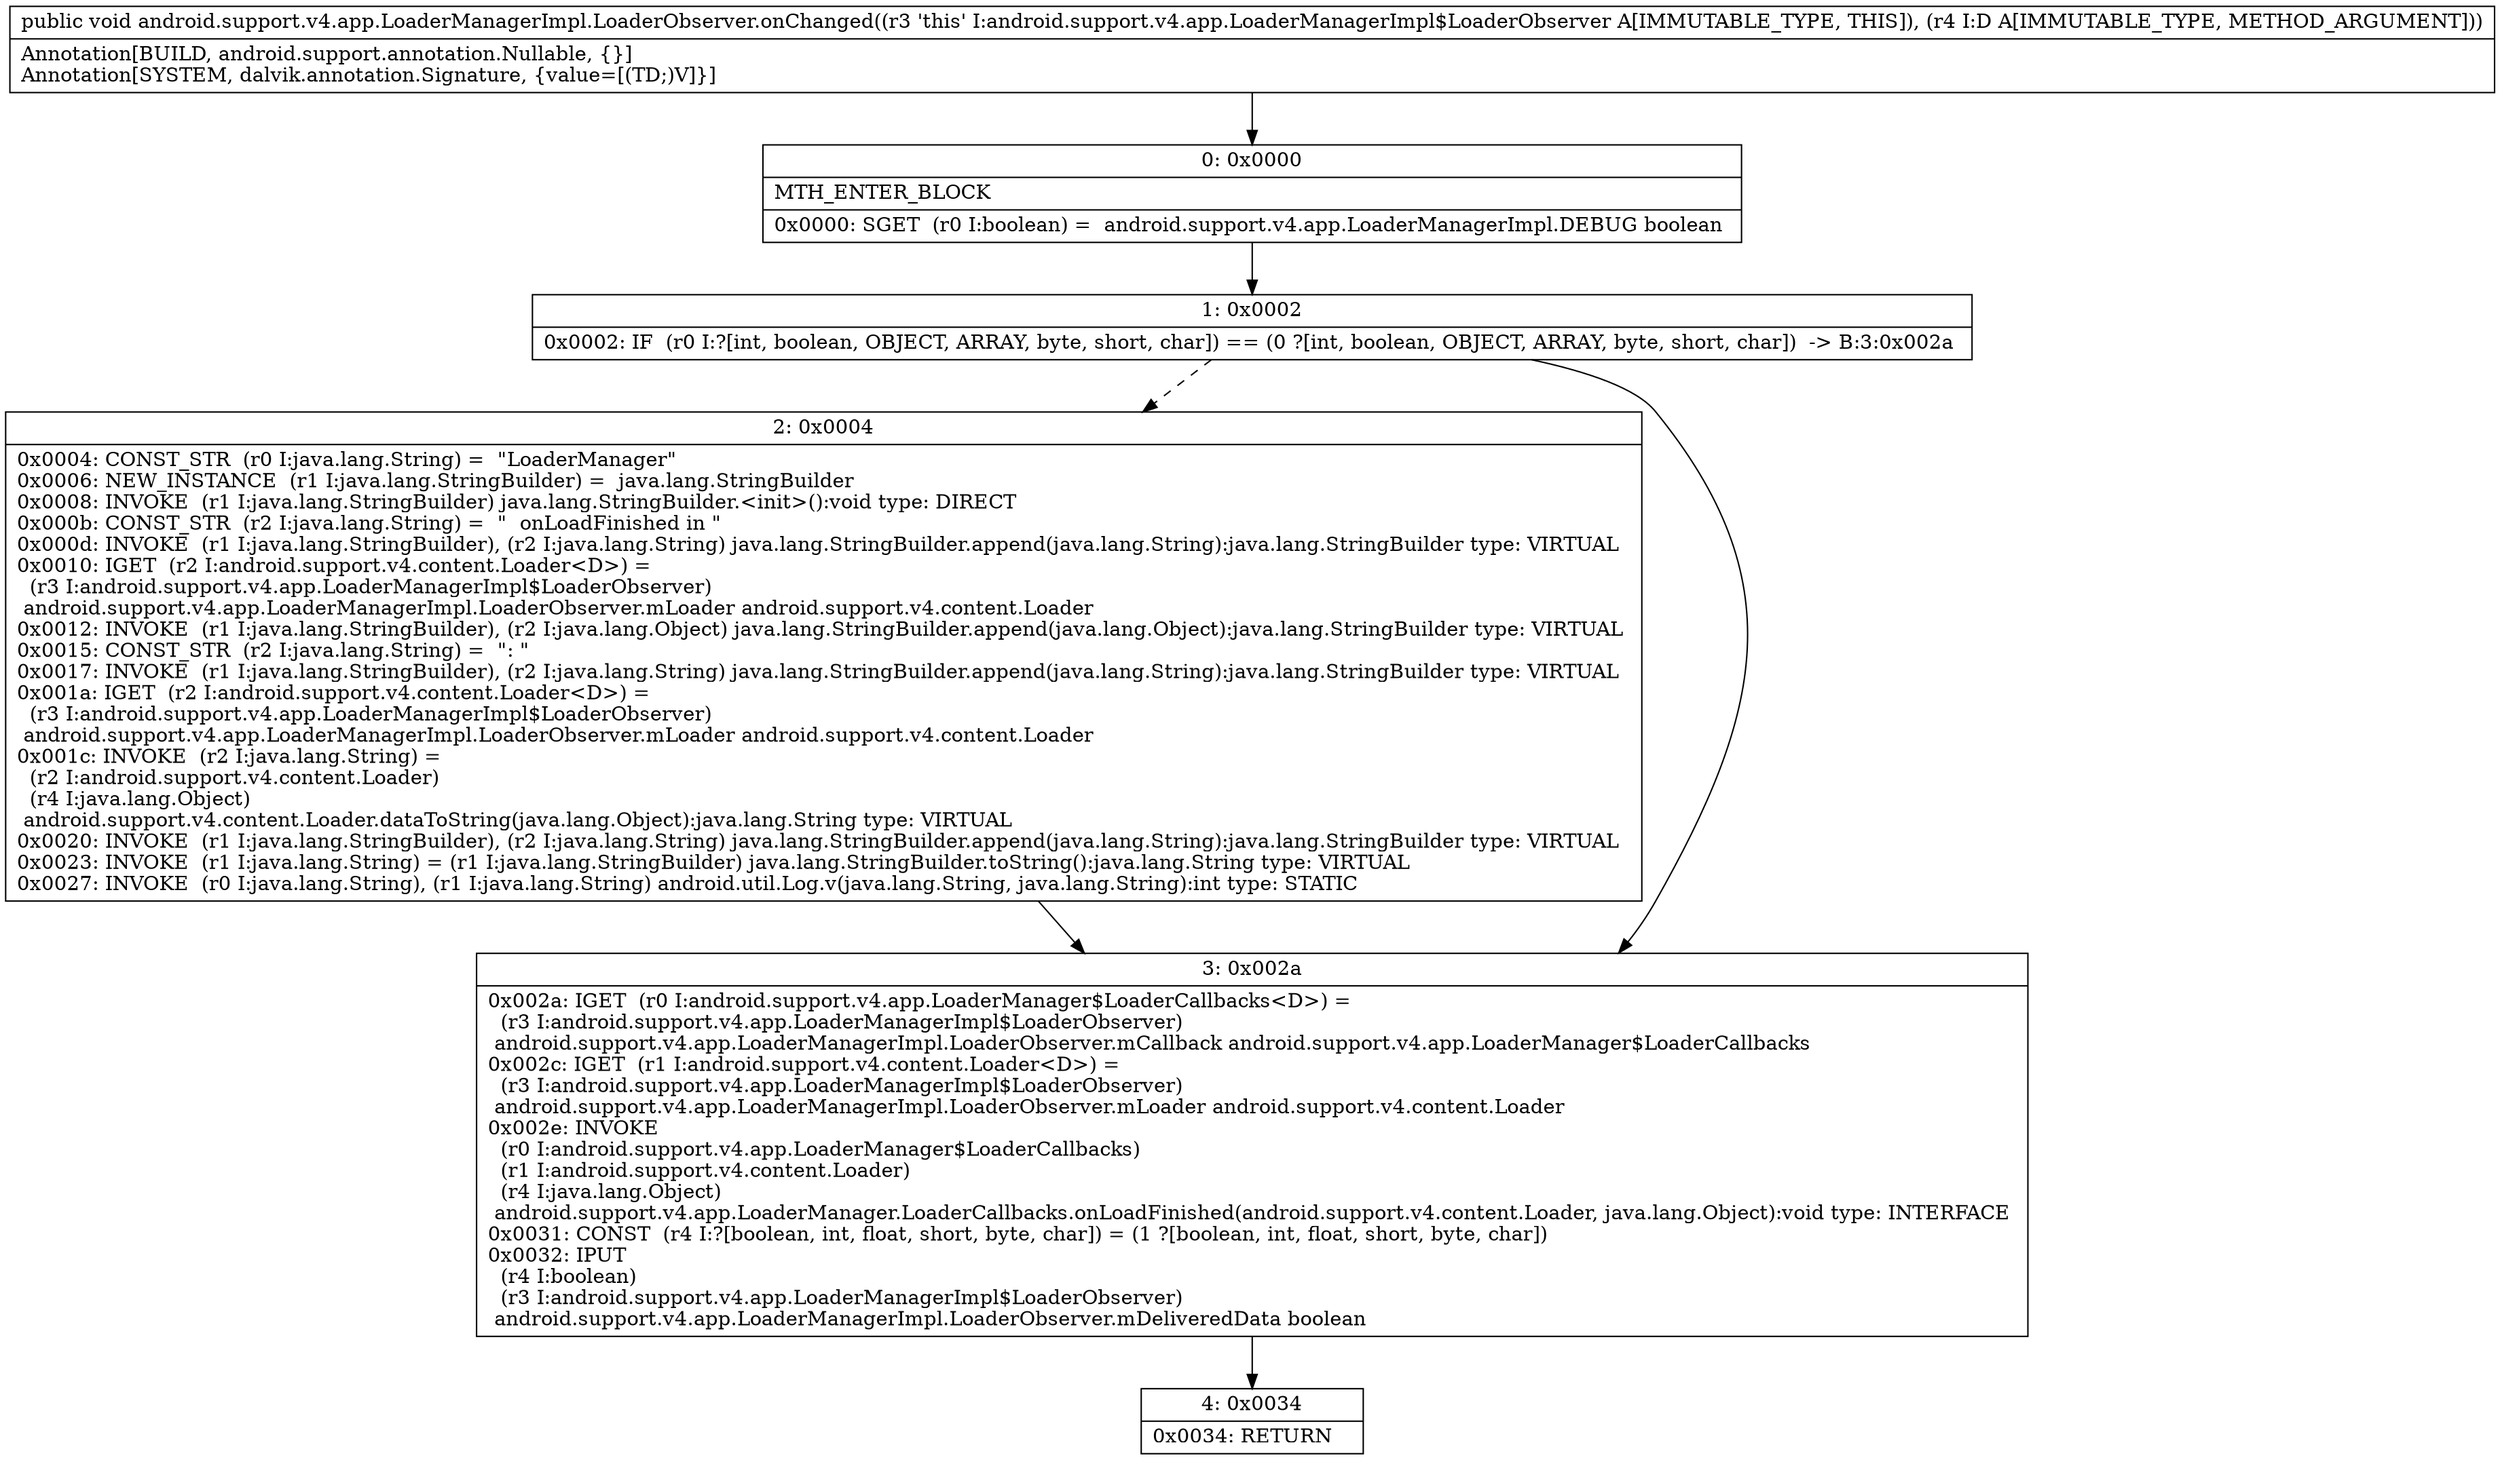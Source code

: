 digraph "CFG forandroid.support.v4.app.LoaderManagerImpl.LoaderObserver.onChanged(Ljava\/lang\/Object;)V" {
Node_0 [shape=record,label="{0\:\ 0x0000|MTH_ENTER_BLOCK\l|0x0000: SGET  (r0 I:boolean) =  android.support.v4.app.LoaderManagerImpl.DEBUG boolean \l}"];
Node_1 [shape=record,label="{1\:\ 0x0002|0x0002: IF  (r0 I:?[int, boolean, OBJECT, ARRAY, byte, short, char]) == (0 ?[int, boolean, OBJECT, ARRAY, byte, short, char])  \-\> B:3:0x002a \l}"];
Node_2 [shape=record,label="{2\:\ 0x0004|0x0004: CONST_STR  (r0 I:java.lang.String) =  \"LoaderManager\" \l0x0006: NEW_INSTANCE  (r1 I:java.lang.StringBuilder) =  java.lang.StringBuilder \l0x0008: INVOKE  (r1 I:java.lang.StringBuilder) java.lang.StringBuilder.\<init\>():void type: DIRECT \l0x000b: CONST_STR  (r2 I:java.lang.String) =  \"  onLoadFinished in \" \l0x000d: INVOKE  (r1 I:java.lang.StringBuilder), (r2 I:java.lang.String) java.lang.StringBuilder.append(java.lang.String):java.lang.StringBuilder type: VIRTUAL \l0x0010: IGET  (r2 I:android.support.v4.content.Loader\<D\>) = \l  (r3 I:android.support.v4.app.LoaderManagerImpl$LoaderObserver)\l android.support.v4.app.LoaderManagerImpl.LoaderObserver.mLoader android.support.v4.content.Loader \l0x0012: INVOKE  (r1 I:java.lang.StringBuilder), (r2 I:java.lang.Object) java.lang.StringBuilder.append(java.lang.Object):java.lang.StringBuilder type: VIRTUAL \l0x0015: CONST_STR  (r2 I:java.lang.String) =  \": \" \l0x0017: INVOKE  (r1 I:java.lang.StringBuilder), (r2 I:java.lang.String) java.lang.StringBuilder.append(java.lang.String):java.lang.StringBuilder type: VIRTUAL \l0x001a: IGET  (r2 I:android.support.v4.content.Loader\<D\>) = \l  (r3 I:android.support.v4.app.LoaderManagerImpl$LoaderObserver)\l android.support.v4.app.LoaderManagerImpl.LoaderObserver.mLoader android.support.v4.content.Loader \l0x001c: INVOKE  (r2 I:java.lang.String) = \l  (r2 I:android.support.v4.content.Loader)\l  (r4 I:java.lang.Object)\l android.support.v4.content.Loader.dataToString(java.lang.Object):java.lang.String type: VIRTUAL \l0x0020: INVOKE  (r1 I:java.lang.StringBuilder), (r2 I:java.lang.String) java.lang.StringBuilder.append(java.lang.String):java.lang.StringBuilder type: VIRTUAL \l0x0023: INVOKE  (r1 I:java.lang.String) = (r1 I:java.lang.StringBuilder) java.lang.StringBuilder.toString():java.lang.String type: VIRTUAL \l0x0027: INVOKE  (r0 I:java.lang.String), (r1 I:java.lang.String) android.util.Log.v(java.lang.String, java.lang.String):int type: STATIC \l}"];
Node_3 [shape=record,label="{3\:\ 0x002a|0x002a: IGET  (r0 I:android.support.v4.app.LoaderManager$LoaderCallbacks\<D\>) = \l  (r3 I:android.support.v4.app.LoaderManagerImpl$LoaderObserver)\l android.support.v4.app.LoaderManagerImpl.LoaderObserver.mCallback android.support.v4.app.LoaderManager$LoaderCallbacks \l0x002c: IGET  (r1 I:android.support.v4.content.Loader\<D\>) = \l  (r3 I:android.support.v4.app.LoaderManagerImpl$LoaderObserver)\l android.support.v4.app.LoaderManagerImpl.LoaderObserver.mLoader android.support.v4.content.Loader \l0x002e: INVOKE  \l  (r0 I:android.support.v4.app.LoaderManager$LoaderCallbacks)\l  (r1 I:android.support.v4.content.Loader)\l  (r4 I:java.lang.Object)\l android.support.v4.app.LoaderManager.LoaderCallbacks.onLoadFinished(android.support.v4.content.Loader, java.lang.Object):void type: INTERFACE \l0x0031: CONST  (r4 I:?[boolean, int, float, short, byte, char]) = (1 ?[boolean, int, float, short, byte, char]) \l0x0032: IPUT  \l  (r4 I:boolean)\l  (r3 I:android.support.v4.app.LoaderManagerImpl$LoaderObserver)\l android.support.v4.app.LoaderManagerImpl.LoaderObserver.mDeliveredData boolean \l}"];
Node_4 [shape=record,label="{4\:\ 0x0034|0x0034: RETURN   \l}"];
MethodNode[shape=record,label="{public void android.support.v4.app.LoaderManagerImpl.LoaderObserver.onChanged((r3 'this' I:android.support.v4.app.LoaderManagerImpl$LoaderObserver A[IMMUTABLE_TYPE, THIS]), (r4 I:D A[IMMUTABLE_TYPE, METHOD_ARGUMENT]))  | Annotation[BUILD, android.support.annotation.Nullable, \{\}]\lAnnotation[SYSTEM, dalvik.annotation.Signature, \{value=[(TD;)V]\}]\l}"];
MethodNode -> Node_0;
Node_0 -> Node_1;
Node_1 -> Node_2[style=dashed];
Node_1 -> Node_3;
Node_2 -> Node_3;
Node_3 -> Node_4;
}

